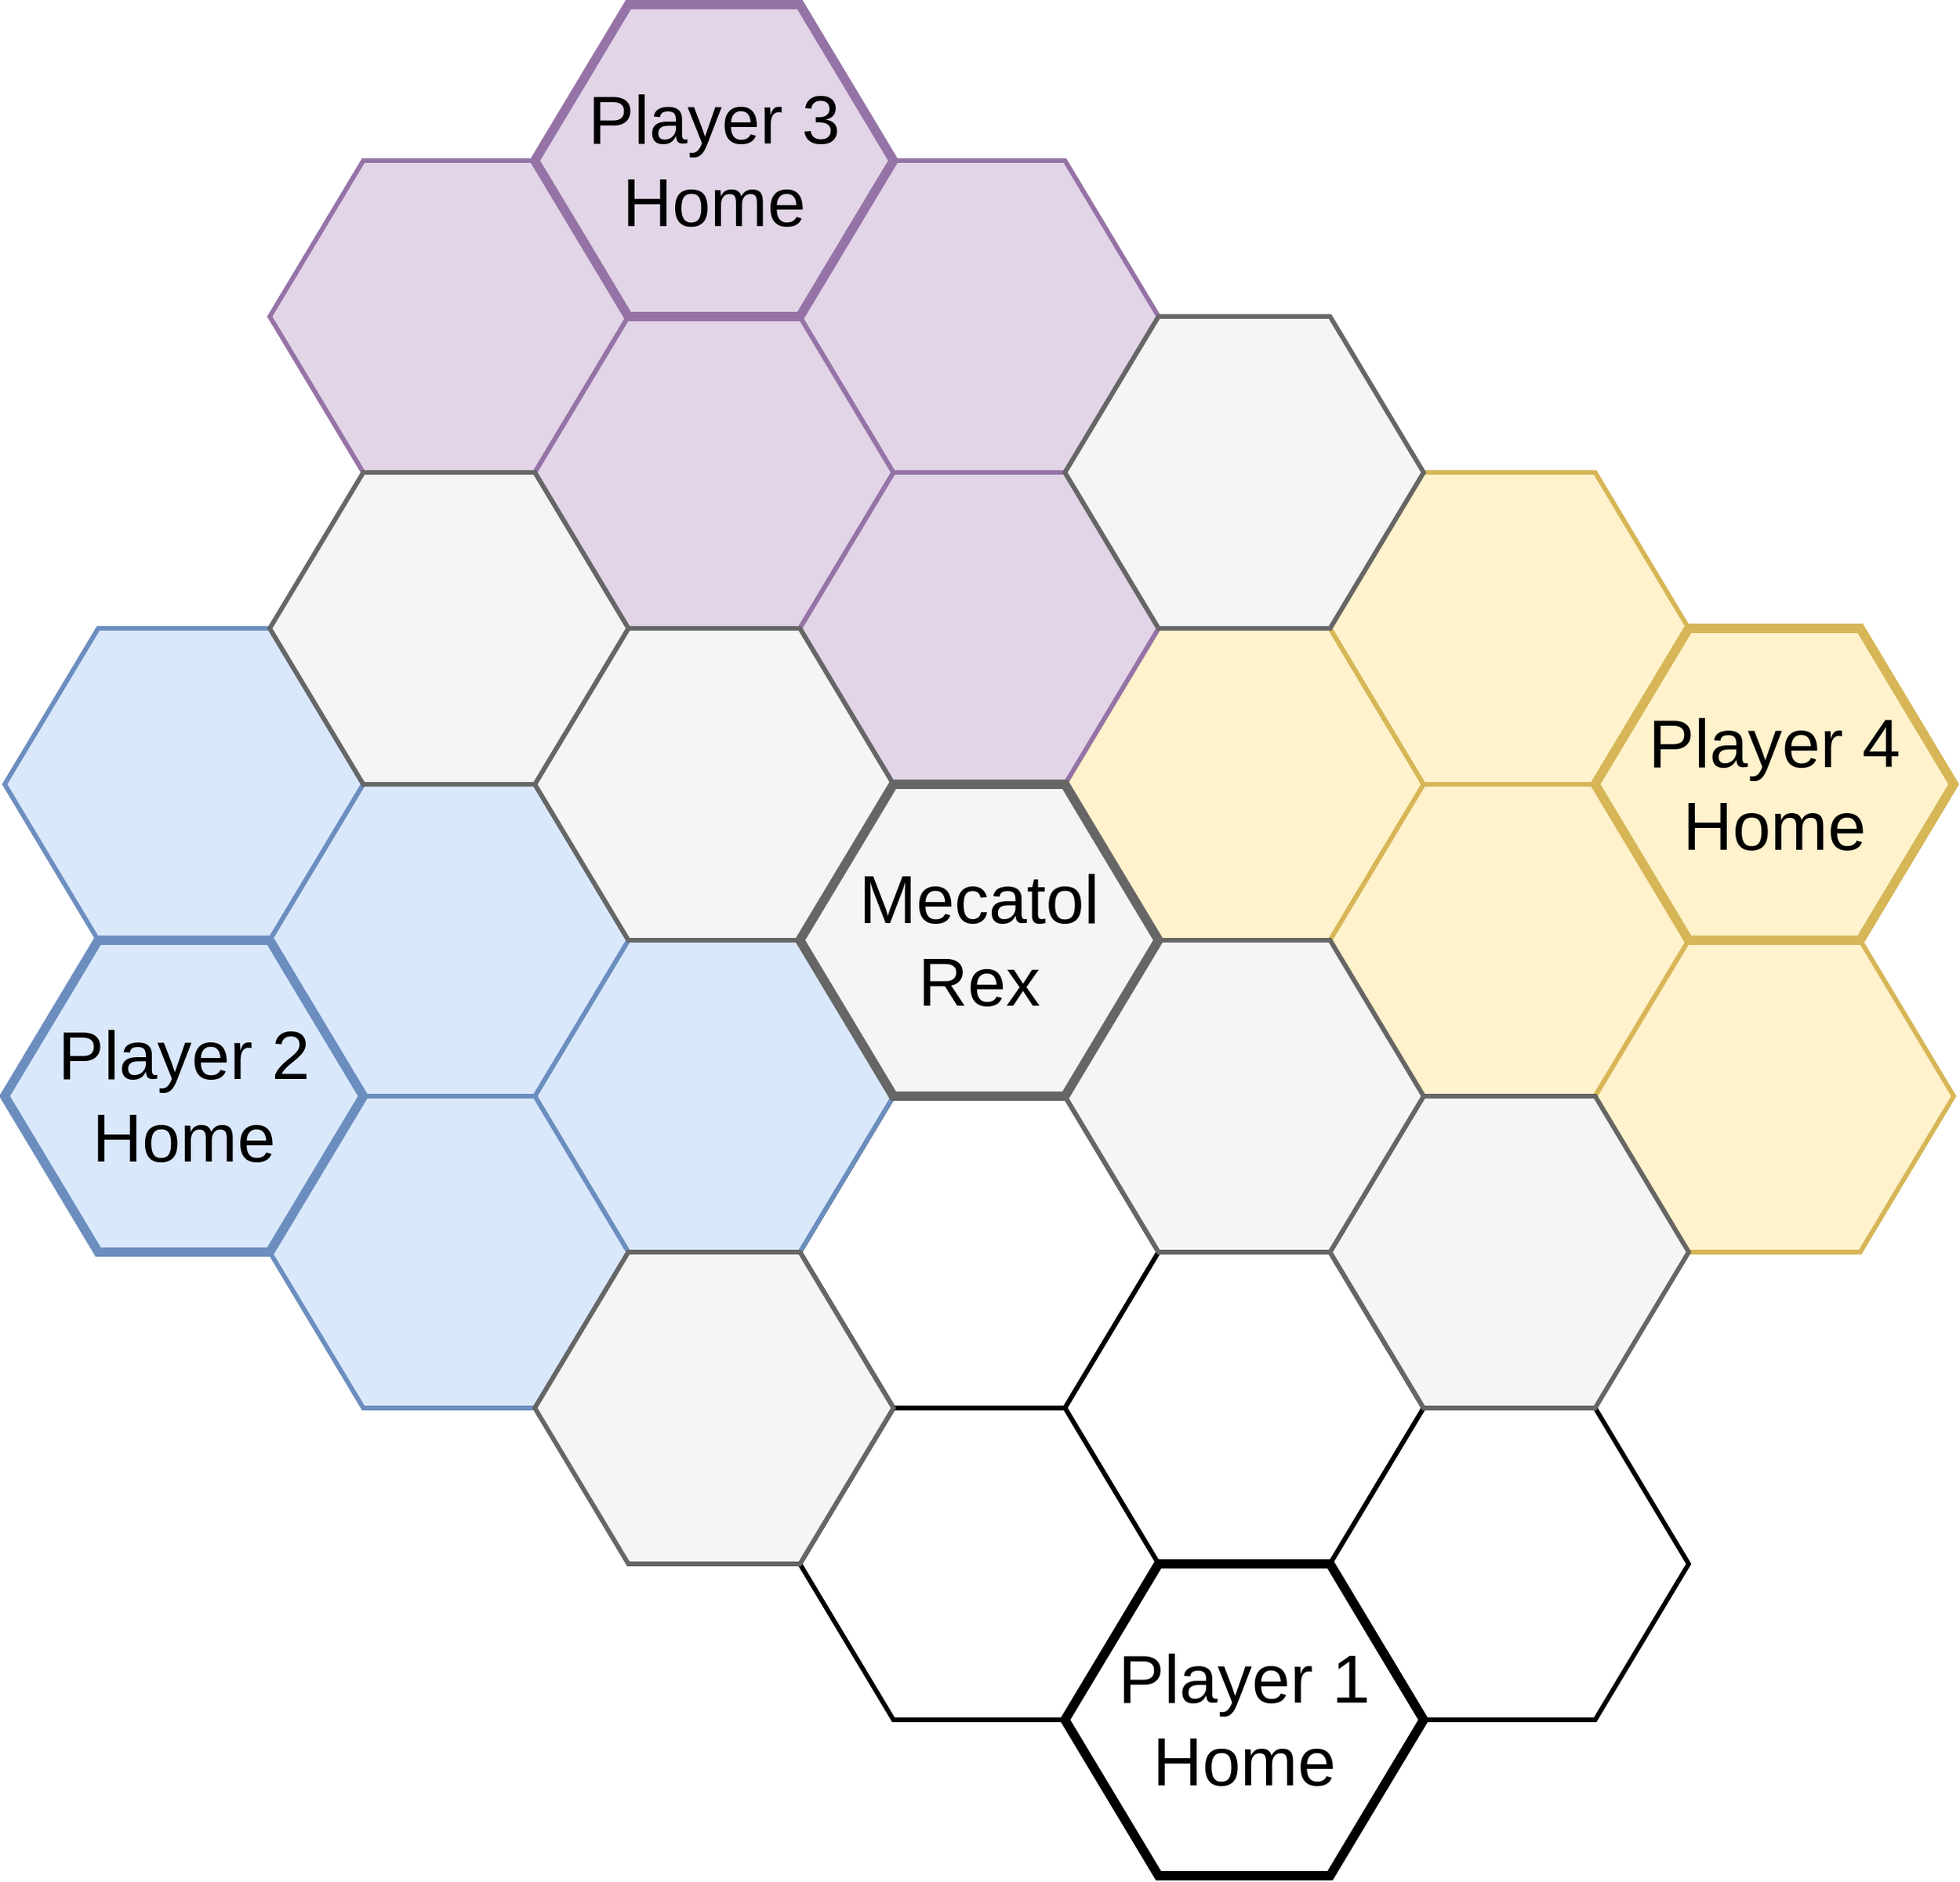 <mxfile version="13.9.9" type="device"><diagram id="gpUSU13FPlY_5qrdrV4X" name="Page-1"><mxGraphModel dx="1422" dy="822" grid="1" gridSize="10" guides="1" tooltips="1" connect="1" arrows="1" fold="1" page="1" pageScale="1" pageWidth="850" pageHeight="1100" math="0" shadow="0"><root><mxCell id="0"/><mxCell id="1" parent="0"/><mxCell id="ENPFV9wE09J2kmjnsH_E-9" value="" style="shape=hexagon;perimeter=hexagonPerimeter2;whiteSpace=wrap;html=1;fixedSize=1;size=60;fontSize=44;fontFamily=Helvetica;strokeWidth=3;" parent="1" vertex="1"><mxGeometry x="550" y="740" width="230" height="200" as="geometry"/></mxCell><mxCell id="ENPFV9wE09J2kmjnsH_E-7" value="" style="shape=hexagon;perimeter=hexagonPerimeter2;whiteSpace=wrap;html=1;fixedSize=1;size=60;fontSize=44;fontFamily=Helvetica;strokeWidth=3;fillColor=#fff2cc;strokeColor=#d6b656;" parent="1" vertex="1"><mxGeometry x="720" y="440" width="230" height="200" as="geometry"/></mxCell><mxCell id="ENPFV9wE09J2kmjnsH_E-43" value="" style="shape=hexagon;perimeter=hexagonPerimeter2;whiteSpace=wrap;html=1;fixedSize=1;size=60;fontSize=44;fontFamily=Helvetica;strokeWidth=3;fillColor=#fff2cc;strokeColor=#d6b656;" parent="1" vertex="1"><mxGeometry x="890" y="540" width="230" height="200" as="geometry"/></mxCell><mxCell id="OSFuQ3dNSyEDMBe-EH_K-7" value="" style="shape=hexagon;perimeter=hexagonPerimeter2;whiteSpace=wrap;html=1;fixedSize=1;size=60;fontSize=44;fontFamily=Helvetica;strokeWidth=3;fillColor=#fff2cc;strokeColor=#d6b656;" parent="1" vertex="1"><mxGeometry x="1060" y="640" width="230" height="200" as="geometry"/></mxCell><mxCell id="OgDaJLD29fgVAuqvpTtd-9" value="" style="shape=hexagon;perimeter=hexagonPerimeter2;whiteSpace=wrap;html=1;fixedSize=1;size=60;fontSize=44;fontFamily=Helvetica;strokeWidth=3;fillColor=#fff2cc;strokeColor=#d6b656;" parent="1" vertex="1"><mxGeometry x="890" y="340" width="230" height="200" as="geometry"/></mxCell><mxCell id="ENPFV9wE09J2kmjnsH_E-45" value="" style="shape=hexagon;perimeter=hexagonPerimeter2;whiteSpace=wrap;html=1;fixedSize=1;size=60;fontSize=44;fontFamily=Helvetica;strokeWidth=3;fillColor=#dae8fc;strokeColor=#6c8ebf;" parent="1" vertex="1"><mxGeometry x="40" y="440" width="230" height="200" as="geometry"/></mxCell><mxCell id="OSFuQ3dNSyEDMBe-EH_K-3" value="" style="shape=hexagon;perimeter=hexagonPerimeter2;whiteSpace=wrap;html=1;fixedSize=1;size=60;fontSize=44;fontFamily=Helvetica;strokeWidth=3;fillColor=#dae8fc;strokeColor=#6c8ebf;" parent="1" vertex="1"><mxGeometry x="380" y="640" width="230" height="200" as="geometry"/></mxCell><mxCell id="OSFuQ3dNSyEDMBe-EH_K-9" value="" style="shape=hexagon;perimeter=hexagonPerimeter2;whiteSpace=wrap;html=1;fixedSize=1;size=60;fontSize=44;fontFamily=Helvetica;strokeWidth=3;fillColor=#dae8fc;strokeColor=#6c8ebf;" parent="1" vertex="1"><mxGeometry x="210" y="740" width="230" height="200" as="geometry"/></mxCell><mxCell id="ENPFV9wE09J2kmjnsH_E-48" value="" style="shape=hexagon;perimeter=hexagonPerimeter2;whiteSpace=wrap;html=1;fixedSize=1;size=60;fontSize=44;fontFamily=Helvetica;strokeWidth=3;" parent="1" vertex="1"><mxGeometry x="720" y="840" width="230" height="200" as="geometry"/></mxCell><mxCell id="OgDaJLD29fgVAuqvpTtd-3" value="" style="shape=hexagon;perimeter=hexagonPerimeter2;whiteSpace=wrap;html=1;fixedSize=1;size=60;fontSize=44;fontFamily=Helvetica;strokeWidth=3;" parent="1" vertex="1"><mxGeometry x="550" y="940" width="230" height="200" as="geometry"/></mxCell><mxCell id="OgDaJLD29fgVAuqvpTtd-4" value="" style="shape=hexagon;perimeter=hexagonPerimeter2;whiteSpace=wrap;html=1;fixedSize=1;size=60;fontSize=44;fontFamily=Helvetica;strokeWidth=3;" parent="1" vertex="1"><mxGeometry x="890" y="940" width="230" height="200" as="geometry"/></mxCell><mxCell id="nCf6v29f-o1V0CxzS2t6-4" value="" style="shape=hexagon;perimeter=hexagonPerimeter2;whiteSpace=wrap;html=1;fixedSize=1;size=60;fontSize=44;fontFamily=Helvetica;strokeWidth=3;fillColor=#dae8fc;strokeColor=#6c8ebf;" parent="1" vertex="1"><mxGeometry x="210" y="540" width="230" height="200" as="geometry"/></mxCell><mxCell id="tG7yrKSYpAtj9X0-IR8r-4" value="" style="shape=hexagon;perimeter=hexagonPerimeter2;whiteSpace=wrap;html=1;fixedSize=1;size=60;fontSize=44;fontFamily=Helvetica;strokeWidth=3;fillColor=#e1d5e7;strokeColor=#9673a6;" parent="1" vertex="1"><mxGeometry x="210" y="140" width="230" height="200" as="geometry"/></mxCell><mxCell id="OSFuQ3dNSyEDMBe-EH_K-8" value="" style="shape=hexagon;perimeter=hexagonPerimeter2;whiteSpace=wrap;html=1;fixedSize=1;size=60;fontSize=44;fontFamily=Helvetica;strokeWidth=3;fillColor=#e1d5e7;strokeColor=#9673a6;" parent="1" vertex="1"><mxGeometry x="380" y="240" width="230" height="200" as="geometry"/></mxCell><mxCell id="OgDaJLD29fgVAuqvpTtd-1" value="" style="shape=hexagon;perimeter=hexagonPerimeter2;whiteSpace=wrap;html=1;fixedSize=1;size=60;fontSize=44;fontFamily=Helvetica;strokeWidth=3;fillColor=#e1d5e7;strokeColor=#9673a6;" parent="1" vertex="1"><mxGeometry x="550" y="340" width="230" height="200" as="geometry"/></mxCell><mxCell id="OgDaJLD29fgVAuqvpTtd-8" value="" style="shape=hexagon;perimeter=hexagonPerimeter2;whiteSpace=wrap;html=1;fixedSize=1;size=60;fontSize=44;fontFamily=Helvetica;strokeWidth=3;fillColor=#e1d5e7;strokeColor=#9673a6;" parent="1" vertex="1"><mxGeometry x="550" y="140" width="230" height="200" as="geometry"/></mxCell><mxCell id="ENPFV9wE09J2kmjnsH_E-37" value="Player 1&lt;br style=&quot;font-size: 44px;&quot;&gt;Home" style="shape=hexagon;perimeter=hexagonPerimeter2;whiteSpace=wrap;html=1;fixedSize=1;size=60;fontSize=44;fontFamily=Helvetica;strokeWidth=6;" parent="1" vertex="1"><mxGeometry x="720" y="1040" width="230" height="200" as="geometry"/></mxCell><mxCell id="ENPFV9wE09J2kmjnsH_E-41" value="Player 2&lt;br style=&quot;font-size: 44px;&quot;&gt;Home" style="shape=hexagon;perimeter=hexagonPerimeter2;whiteSpace=wrap;html=1;fixedSize=1;size=60;fontSize=44;fontFamily=Helvetica;strokeWidth=6;fillColor=#dae8fc;strokeColor=#6c8ebf;" parent="1" vertex="1"><mxGeometry x="40" y="640" width="230" height="200" as="geometry"/></mxCell><mxCell id="ENPFV9wE09J2kmjnsH_E-38" value="Player 3&lt;br style=&quot;font-size: 44px;&quot;&gt;Home" style="shape=hexagon;perimeter=hexagonPerimeter2;whiteSpace=wrap;html=1;fixedSize=1;size=60;fontSize=44;fontFamily=Helvetica;strokeWidth=6;fillColor=#e1d5e7;strokeColor=#9673a6;" parent="1" vertex="1"><mxGeometry x="380" y="40" width="230" height="200" as="geometry"/></mxCell><mxCell id="ENPFV9wE09J2kmjnsH_E-35" value="Player 4&lt;br style=&quot;font-size: 44px;&quot;&gt;Home" style="shape=hexagon;perimeter=hexagonPerimeter2;whiteSpace=wrap;html=1;fixedSize=1;size=60;fontSize=44;fontFamily=Helvetica;strokeWidth=6;fillColor=#fff2cc;strokeColor=#d6b656;" parent="1" vertex="1"><mxGeometry x="1060" y="440" width="230" height="200" as="geometry"/></mxCell><mxCell id="tG7yrKSYpAtj9X0-IR8r-1" value="" style="shape=hexagon;perimeter=hexagonPerimeter2;whiteSpace=wrap;html=1;fixedSize=1;size=60;fontSize=44;fontFamily=Helvetica;strokeWidth=3;fillColor=#f5f5f5;strokeColor=#666666;fontColor=#333333;" parent="1" vertex="1"><mxGeometry x="380" y="440" width="230" height="200" as="geometry"/></mxCell><mxCell id="tG7yrKSYpAtj9X0-IR8r-2" value="" style="shape=hexagon;perimeter=hexagonPerimeter2;whiteSpace=wrap;html=1;fixedSize=1;size=60;fontSize=44;fontFamily=Helvetica;strokeWidth=3;fillColor=#f5f5f5;strokeColor=#666666;fontColor=#333333;" parent="1" vertex="1"><mxGeometry x="890" y="740" width="230" height="200" as="geometry"/></mxCell><mxCell id="DCIJz3louAZoso2byky8-1" value="" style="shape=hexagon;perimeter=hexagonPerimeter2;whiteSpace=wrap;html=1;fixedSize=1;size=60;fontSize=44;fontFamily=Helvetica;strokeWidth=3;fillColor=#f5f5f5;strokeColor=#666666;fontColor=#333333;" parent="1" vertex="1"><mxGeometry x="720" y="640" width="230" height="200" as="geometry"/></mxCell><mxCell id="DCIJz3louAZoso2byky8-2" value="" style="shape=hexagon;perimeter=hexagonPerimeter2;whiteSpace=wrap;html=1;fixedSize=1;size=60;fontSize=44;fontFamily=Helvetica;strokeWidth=3;fillColor=#f5f5f5;strokeColor=#666666;fontColor=#333333;" parent="1" vertex="1"><mxGeometry x="210" y="340" width="230" height="200" as="geometry"/></mxCell><mxCell id="DCIJz3louAZoso2byky8-3" value="" style="shape=hexagon;perimeter=hexagonPerimeter2;whiteSpace=wrap;html=1;fixedSize=1;size=60;fontSize=44;fontFamily=Helvetica;strokeWidth=3;fillColor=#f5f5f5;strokeColor=#666666;fontColor=#333333;" parent="1" vertex="1"><mxGeometry x="720" y="240" width="230" height="200" as="geometry"/></mxCell><mxCell id="DCIJz3louAZoso2byky8-4" value="" style="shape=hexagon;perimeter=hexagonPerimeter2;whiteSpace=wrap;html=1;fixedSize=1;size=60;fontSize=44;fontFamily=Helvetica;strokeWidth=3;fillColor=#f5f5f5;strokeColor=#666666;fontColor=#333333;" parent="1" vertex="1"><mxGeometry x="380" y="840" width="230" height="200" as="geometry"/></mxCell><mxCell id="nCf6v29f-o1V0CxzS2t6-3" value="Mecatol&lt;br style=&quot;font-size: 44px;&quot;&gt;Rex" style="shape=hexagon;perimeter=hexagonPerimeter2;whiteSpace=wrap;html=1;fixedSize=1;size=60;fontSize=44;fontFamily=Helvetica;strokeWidth=6;fillColor=#f5f5f5;strokeColor=#666666;" parent="1" vertex="1"><mxGeometry x="550" y="540" width="230" height="200" as="geometry"/></mxCell></root></mxGraphModel></diagram></mxfile>